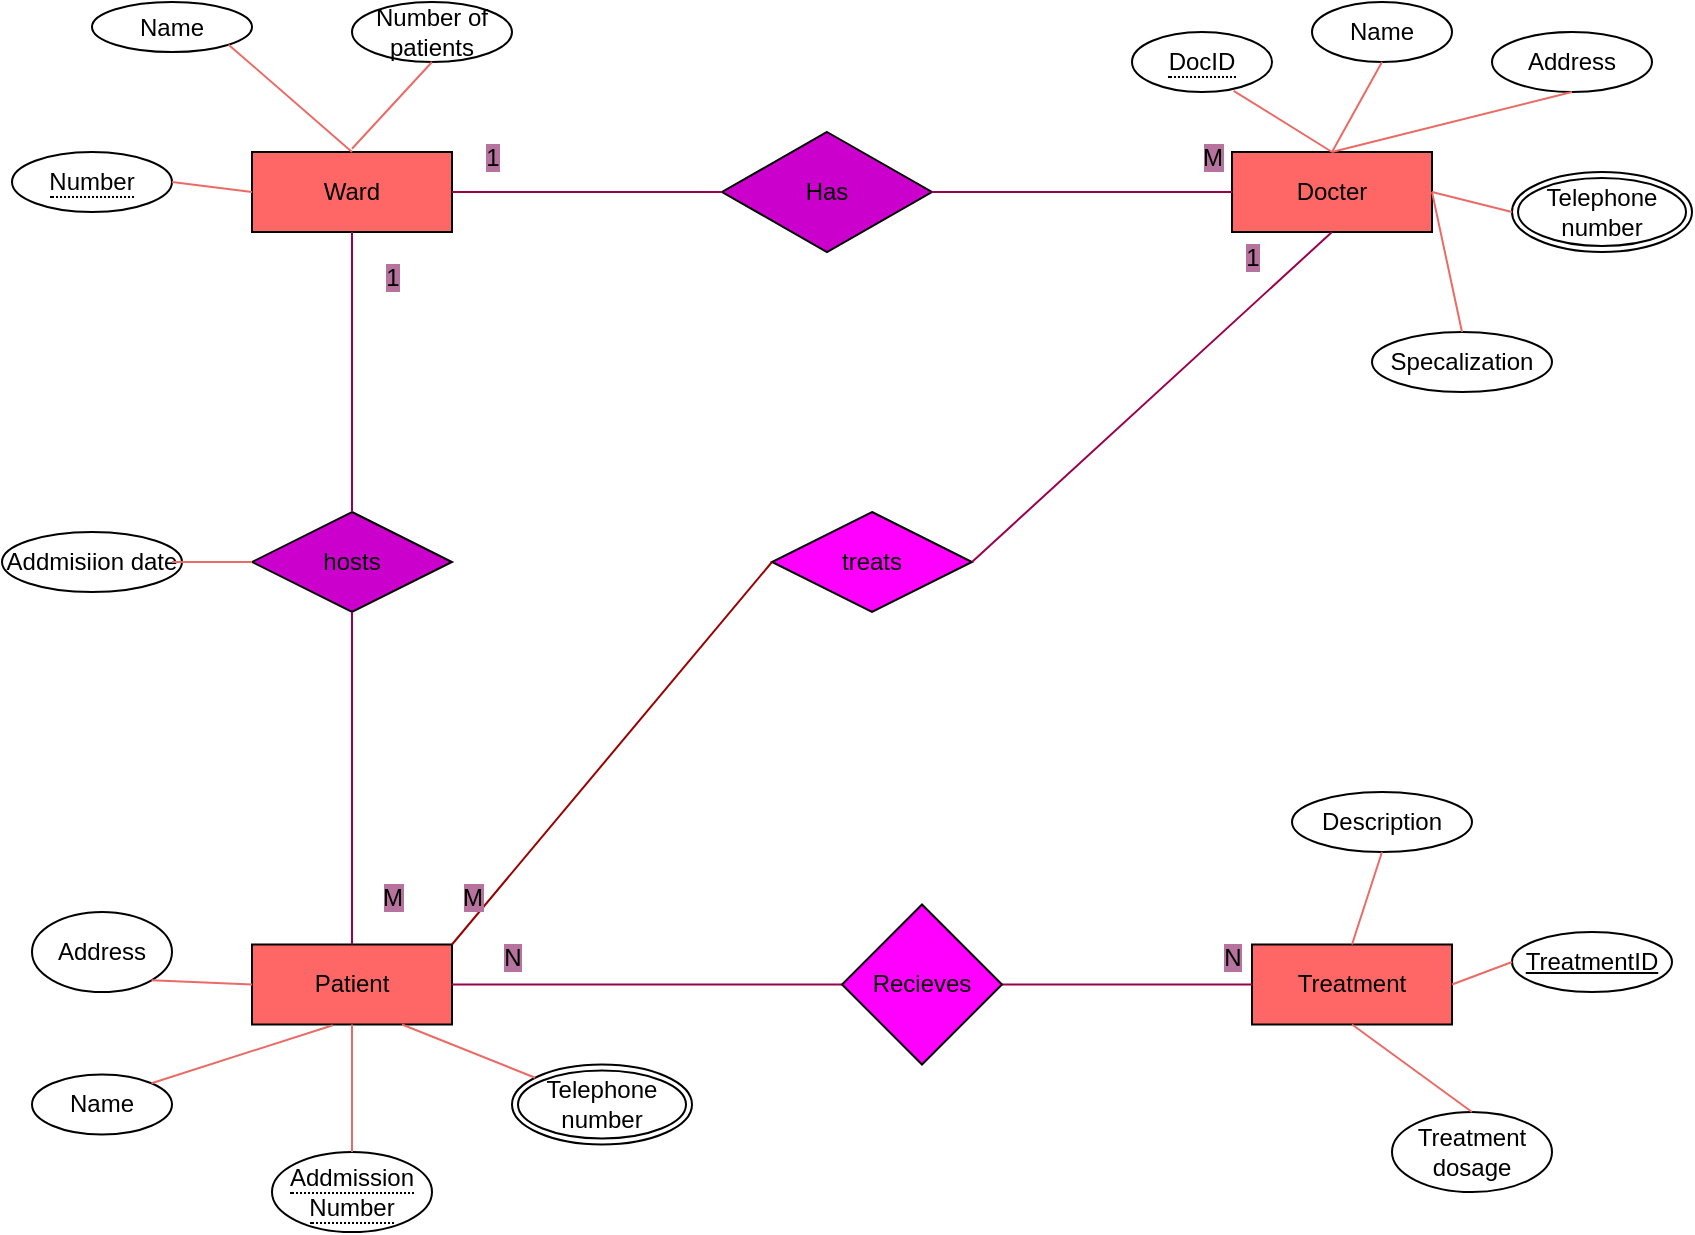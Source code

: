 <mxfile version="21.5.1" type="device">
  <diagram name="Page-1" id="QB279u-Uzv3YOnPBLhRw">
    <mxGraphModel dx="1276" dy="606" grid="1" gridSize="10" guides="1" tooltips="1" connect="1" arrows="1" fold="1" page="1" pageScale="1" pageWidth="850" pageHeight="1100" math="0" shadow="0">
      <root>
        <mxCell id="0" />
        <mxCell id="1" parent="0" />
        <mxCell id="6AeMXv5N6hAhkr4n7OZK-1" value="Ward" style="whiteSpace=wrap;html=1;align=center;fillColor=#FF6666;" vertex="1" parent="1">
          <mxGeometry x="130" y="100" width="100" height="40" as="geometry" />
        </mxCell>
        <mxCell id="6AeMXv5N6hAhkr4n7OZK-2" value="Docter" style="whiteSpace=wrap;html=1;align=center;fillColor=#FF6666;" vertex="1" parent="1">
          <mxGeometry x="620" y="100" width="100" height="40" as="geometry" />
        </mxCell>
        <mxCell id="6AeMXv5N6hAhkr4n7OZK-3" value="Treatment" style="whiteSpace=wrap;html=1;align=center;fillColor=#FF6666;" vertex="1" parent="1">
          <mxGeometry x="630" y="496.25" width="100" height="40" as="geometry" />
        </mxCell>
        <mxCell id="6AeMXv5N6hAhkr4n7OZK-4" value="Patient" style="whiteSpace=wrap;html=1;align=center;fillColor=#FF6666;" vertex="1" parent="1">
          <mxGeometry x="130" y="496.25" width="100" height="40" as="geometry" />
        </mxCell>
        <mxCell id="6AeMXv5N6hAhkr4n7OZK-5" value="hosts" style="shape=rhombus;perimeter=rhombusPerimeter;whiteSpace=wrap;html=1;align=center;fillColor=#CC00CC;" vertex="1" parent="1">
          <mxGeometry x="130" y="280" width="100" height="50" as="geometry" />
        </mxCell>
        <mxCell id="6AeMXv5N6hAhkr4n7OZK-6" value="Has" style="shape=rhombus;perimeter=rhombusPerimeter;whiteSpace=wrap;html=1;align=center;fillColor=#CC00CC;" vertex="1" parent="1">
          <mxGeometry x="365" y="90" width="105" height="60" as="geometry" />
        </mxCell>
        <mxCell id="6AeMXv5N6hAhkr4n7OZK-7" value="treats" style="shape=rhombus;perimeter=rhombusPerimeter;whiteSpace=wrap;html=1;align=center;fillColor=#FF00FF;" vertex="1" parent="1">
          <mxGeometry x="390" y="280" width="100" height="50" as="geometry" />
        </mxCell>
        <mxCell id="6AeMXv5N6hAhkr4n7OZK-9" value="" style="endArrow=none;html=1;rounded=0;exitX=1;exitY=0.5;exitDx=0;exitDy=0;entryX=0;entryY=0.5;entryDx=0;entryDy=0;strokeColor=#99004D;" edge="1" parent="1" source="6AeMXv5N6hAhkr4n7OZK-1" target="6AeMXv5N6hAhkr4n7OZK-6">
          <mxGeometry relative="1" as="geometry">
            <mxPoint x="340" y="310" as="sourcePoint" />
            <mxPoint x="500" y="310" as="targetPoint" />
          </mxGeometry>
        </mxCell>
        <mxCell id="6AeMXv5N6hAhkr4n7OZK-10" value="" style="endArrow=none;html=1;rounded=0;exitX=1;exitY=0.5;exitDx=0;exitDy=0;entryX=0;entryY=0.5;entryDx=0;entryDy=0;strokeColor=#99004D;" edge="1" parent="1" source="6AeMXv5N6hAhkr4n7OZK-6" target="6AeMXv5N6hAhkr4n7OZK-2">
          <mxGeometry relative="1" as="geometry">
            <mxPoint x="340" y="310" as="sourcePoint" />
            <mxPoint x="500" y="310" as="targetPoint" />
          </mxGeometry>
        </mxCell>
        <mxCell id="6AeMXv5N6hAhkr4n7OZK-11" value="" style="endArrow=none;html=1;rounded=0;exitX=0.5;exitY=1;exitDx=0;exitDy=0;entryX=0.5;entryY=0;entryDx=0;entryDy=0;strokeColor=#99004D;" edge="1" parent="1" source="6AeMXv5N6hAhkr4n7OZK-1" target="6AeMXv5N6hAhkr4n7OZK-5">
          <mxGeometry relative="1" as="geometry">
            <mxPoint x="340" y="310" as="sourcePoint" />
            <mxPoint x="500" y="310" as="targetPoint" />
          </mxGeometry>
        </mxCell>
        <mxCell id="6AeMXv5N6hAhkr4n7OZK-12" value="" style="endArrow=none;html=1;rounded=0;exitX=0.5;exitY=1;exitDx=0;exitDy=0;entryX=0.5;entryY=0;entryDx=0;entryDy=0;strokeColor=#99004D;" edge="1" parent="1" source="6AeMXv5N6hAhkr4n7OZK-5" target="6AeMXv5N6hAhkr4n7OZK-4">
          <mxGeometry relative="1" as="geometry">
            <mxPoint x="340" y="310" as="sourcePoint" />
            <mxPoint x="500" y="310" as="targetPoint" />
          </mxGeometry>
        </mxCell>
        <mxCell id="6AeMXv5N6hAhkr4n7OZK-13" value="" style="endArrow=none;html=1;rounded=0;exitX=1;exitY=0.5;exitDx=0;exitDy=0;entryX=0;entryY=0.5;entryDx=0;entryDy=0;strokeColor=#99004D;" edge="1" parent="1" source="6AeMXv5N6hAhkr4n7OZK-25" target="6AeMXv5N6hAhkr4n7OZK-3">
          <mxGeometry relative="1" as="geometry">
            <mxPoint x="525" y="516.25" as="sourcePoint" />
            <mxPoint x="500" y="310" as="targetPoint" />
          </mxGeometry>
        </mxCell>
        <mxCell id="6AeMXv5N6hAhkr4n7OZK-14" value="" style="endArrow=none;html=1;rounded=0;exitX=1;exitY=0.5;exitDx=0;exitDy=0;entryX=0;entryY=0.5;entryDx=0;entryDy=0;strokeColor=#99004D;" edge="1" parent="1" source="6AeMXv5N6hAhkr4n7OZK-4">
          <mxGeometry relative="1" as="geometry">
            <mxPoint x="340" y="310" as="sourcePoint" />
            <mxPoint x="425" y="516.25" as="targetPoint" />
          </mxGeometry>
        </mxCell>
        <mxCell id="6AeMXv5N6hAhkr4n7OZK-15" value="" style="endArrow=none;html=1;rounded=0;exitX=1;exitY=0;exitDx=0;exitDy=0;entryX=0;entryY=0.5;entryDx=0;entryDy=0;strokeColor=#990000;" edge="1" parent="1" source="6AeMXv5N6hAhkr4n7OZK-4" target="6AeMXv5N6hAhkr4n7OZK-7">
          <mxGeometry relative="1" as="geometry">
            <mxPoint x="340" y="310" as="sourcePoint" />
            <mxPoint x="500" y="310" as="targetPoint" />
          </mxGeometry>
        </mxCell>
        <mxCell id="6AeMXv5N6hAhkr4n7OZK-17" value="" style="endArrow=none;html=1;rounded=0;entryX=0.5;entryY=1;entryDx=0;entryDy=0;exitX=1;exitY=0.5;exitDx=0;exitDy=0;strokeColor=#99004D;" edge="1" parent="1" source="6AeMXv5N6hAhkr4n7OZK-7" target="6AeMXv5N6hAhkr4n7OZK-2">
          <mxGeometry relative="1" as="geometry">
            <mxPoint x="490" y="300" as="sourcePoint" />
            <mxPoint x="500" y="310" as="targetPoint" />
          </mxGeometry>
        </mxCell>
        <mxCell id="6AeMXv5N6hAhkr4n7OZK-18" value="&lt;span style=&quot;border-bottom: 1px dotted&quot;&gt;Addmission Number&lt;/span&gt;" style="ellipse;whiteSpace=wrap;html=1;align=center;" vertex="1" parent="1">
          <mxGeometry x="140" y="600" width="80" height="40" as="geometry" />
        </mxCell>
        <mxCell id="6AeMXv5N6hAhkr4n7OZK-19" value="&lt;span style=&quot;border-bottom: 1px dotted&quot;&gt;DocID&lt;/span&gt;" style="ellipse;whiteSpace=wrap;html=1;align=center;" vertex="1" parent="1">
          <mxGeometry x="570" y="40" width="70" height="30" as="geometry" />
        </mxCell>
        <mxCell id="6AeMXv5N6hAhkr4n7OZK-20" value="&lt;span style=&quot;border-bottom: 1px dotted&quot;&gt;Number&lt;/span&gt;" style="ellipse;whiteSpace=wrap;html=1;align=center;" vertex="1" parent="1">
          <mxGeometry x="10" y="100" width="80" height="30" as="geometry" />
        </mxCell>
        <mxCell id="6AeMXv5N6hAhkr4n7OZK-21" value="TreatmentID" style="ellipse;whiteSpace=wrap;html=1;align=center;fontStyle=4;" vertex="1" parent="1">
          <mxGeometry x="760" y="490" width="80" height="30" as="geometry" />
        </mxCell>
        <mxCell id="6AeMXv5N6hAhkr4n7OZK-22" value="Name" style="ellipse;whiteSpace=wrap;html=1;align=center;" vertex="1" parent="1">
          <mxGeometry x="660" y="25" width="70" height="30" as="geometry" />
        </mxCell>
        <mxCell id="6AeMXv5N6hAhkr4n7OZK-23" value="Number of patients" style="ellipse;whiteSpace=wrap;html=1;align=center;" vertex="1" parent="1">
          <mxGeometry x="180" y="25" width="80" height="30" as="geometry" />
        </mxCell>
        <mxCell id="6AeMXv5N6hAhkr4n7OZK-24" value="Name" style="ellipse;whiteSpace=wrap;html=1;align=center;" vertex="1" parent="1">
          <mxGeometry x="50" y="25" width="80" height="25" as="geometry" />
        </mxCell>
        <mxCell id="6AeMXv5N6hAhkr4n7OZK-25" value="Recieves" style="rhombus;whiteSpace=wrap;html=1;fillColor=#FF00FF;" vertex="1" parent="1">
          <mxGeometry x="425" y="476.25" width="80" height="80" as="geometry" />
        </mxCell>
        <mxCell id="6AeMXv5N6hAhkr4n7OZK-27" value="" style="endArrow=none;html=1;rounded=0;strokeColor=#EA6B66;exitX=1;exitY=0.5;exitDx=0;exitDy=0;entryX=0;entryY=0.5;entryDx=0;entryDy=0;" edge="1" parent="1" source="6AeMXv5N6hAhkr4n7OZK-20" target="6AeMXv5N6hAhkr4n7OZK-1">
          <mxGeometry relative="1" as="geometry">
            <mxPoint x="340" y="310" as="sourcePoint" />
            <mxPoint x="500" y="310" as="targetPoint" />
          </mxGeometry>
        </mxCell>
        <mxCell id="6AeMXv5N6hAhkr4n7OZK-28" value="" style="endArrow=none;html=1;rounded=0;exitX=1;exitY=1;exitDx=0;exitDy=0;entryX=0.5;entryY=0;entryDx=0;entryDy=0;strokeColor=#EA6B66;" edge="1" parent="1" source="6AeMXv5N6hAhkr4n7OZK-24" target="6AeMXv5N6hAhkr4n7OZK-1">
          <mxGeometry relative="1" as="geometry">
            <mxPoint x="340" y="310" as="sourcePoint" />
            <mxPoint x="500" y="310" as="targetPoint" />
          </mxGeometry>
        </mxCell>
        <mxCell id="6AeMXv5N6hAhkr4n7OZK-29" value="" style="endArrow=none;html=1;rounded=0;entryX=0.5;entryY=1;entryDx=0;entryDy=0;strokeColor=#EA6B66;" edge="1" parent="1" target="6AeMXv5N6hAhkr4n7OZK-23">
          <mxGeometry relative="1" as="geometry">
            <mxPoint x="180" y="98.4" as="sourcePoint" />
            <mxPoint x="500" y="310" as="targetPoint" />
          </mxGeometry>
        </mxCell>
        <mxCell id="6AeMXv5N6hAhkr4n7OZK-31" value="Description" style="ellipse;whiteSpace=wrap;html=1;align=center;" vertex="1" parent="1">
          <mxGeometry x="650" y="420" width="90" height="30" as="geometry" />
        </mxCell>
        <mxCell id="6AeMXv5N6hAhkr4n7OZK-32" value="Specalization" style="ellipse;whiteSpace=wrap;html=1;align=center;" vertex="1" parent="1">
          <mxGeometry x="690" y="190" width="90" height="30" as="geometry" />
        </mxCell>
        <mxCell id="6AeMXv5N6hAhkr4n7OZK-33" value="Address" style="ellipse;whiteSpace=wrap;html=1;align=center;" vertex="1" parent="1">
          <mxGeometry x="750" y="40" width="80" height="30" as="geometry" />
        </mxCell>
        <mxCell id="6AeMXv5N6hAhkr4n7OZK-34" value="Telephone number" style="ellipse;shape=doubleEllipse;margin=3;whiteSpace=wrap;html=1;align=center;" vertex="1" parent="1">
          <mxGeometry x="760" y="110" width="90" height="40" as="geometry" />
        </mxCell>
        <mxCell id="6AeMXv5N6hAhkr4n7OZK-35" value="" style="endArrow=none;html=1;rounded=0;entryX=0;entryY=0.5;entryDx=0;entryDy=0;exitX=1;exitY=0.5;exitDx=0;exitDy=0;strokeColor=#EA6B66;" edge="1" parent="1" source="6AeMXv5N6hAhkr4n7OZK-2" target="6AeMXv5N6hAhkr4n7OZK-34">
          <mxGeometry relative="1" as="geometry">
            <mxPoint x="340" y="190" as="sourcePoint" />
            <mxPoint x="500" y="190" as="targetPoint" />
          </mxGeometry>
        </mxCell>
        <mxCell id="6AeMXv5N6hAhkr4n7OZK-36" value="" style="endArrow=none;html=1;rounded=0;entryX=0.5;entryY=1;entryDx=0;entryDy=0;strokeColor=#EA6B66;" edge="1" parent="1" target="6AeMXv5N6hAhkr4n7OZK-33">
          <mxGeometry relative="1" as="geometry">
            <mxPoint x="670" y="100" as="sourcePoint" />
            <mxPoint x="500" y="190" as="targetPoint" />
          </mxGeometry>
        </mxCell>
        <mxCell id="6AeMXv5N6hAhkr4n7OZK-37" value="" style="endArrow=none;html=1;rounded=0;exitX=0.5;exitY=1;exitDx=0;exitDy=0;strokeColor=#EA6B66;" edge="1" parent="1" source="6AeMXv5N6hAhkr4n7OZK-22">
          <mxGeometry relative="1" as="geometry">
            <mxPoint x="340" y="190" as="sourcePoint" />
            <mxPoint x="670" y="100" as="targetPoint" />
          </mxGeometry>
        </mxCell>
        <mxCell id="6AeMXv5N6hAhkr4n7OZK-38" value="" style="endArrow=none;html=1;rounded=0;exitX=0.726;exitY=0.98;exitDx=0;exitDy=0;exitPerimeter=0;entryX=0.5;entryY=0;entryDx=0;entryDy=0;strokeColor=#EA6B66;" edge="1" parent="1" source="6AeMXv5N6hAhkr4n7OZK-19" target="6AeMXv5N6hAhkr4n7OZK-2">
          <mxGeometry relative="1" as="geometry">
            <mxPoint x="340" y="190" as="sourcePoint" />
            <mxPoint x="500" y="190" as="targetPoint" />
          </mxGeometry>
        </mxCell>
        <mxCell id="6AeMXv5N6hAhkr4n7OZK-39" value="" style="endArrow=none;html=1;rounded=0;entryX=0.5;entryY=0;entryDx=0;entryDy=0;exitX=1;exitY=0.5;exitDx=0;exitDy=0;strokeColor=#EA6B66;" edge="1" parent="1" source="6AeMXv5N6hAhkr4n7OZK-2" target="6AeMXv5N6hAhkr4n7OZK-32">
          <mxGeometry relative="1" as="geometry">
            <mxPoint x="340" y="190" as="sourcePoint" />
            <mxPoint x="500" y="190" as="targetPoint" />
          </mxGeometry>
        </mxCell>
        <mxCell id="6AeMXv5N6hAhkr4n7OZK-40" value="Address" style="ellipse;whiteSpace=wrap;html=1;align=center;" vertex="1" parent="1">
          <mxGeometry x="20" y="480" width="70" height="40" as="geometry" />
        </mxCell>
        <mxCell id="6AeMXv5N6hAhkr4n7OZK-41" value="Name" style="ellipse;whiteSpace=wrap;html=1;align=center;" vertex="1" parent="1">
          <mxGeometry x="20" y="561.25" width="70" height="30" as="geometry" />
        </mxCell>
        <mxCell id="6AeMXv5N6hAhkr4n7OZK-42" value="Treatment dosage" style="ellipse;whiteSpace=wrap;html=1;align=center;" vertex="1" parent="1">
          <mxGeometry x="700" y="580" width="80" height="40" as="geometry" />
        </mxCell>
        <mxCell id="6AeMXv5N6hAhkr4n7OZK-43" value="" style="endArrow=none;html=1;rounded=0;entryX=0;entryY=0.5;entryDx=0;entryDy=0;exitX=1;exitY=0.5;exitDx=0;exitDy=0;strokeColor=#EA6B66;" edge="1" parent="1" source="6AeMXv5N6hAhkr4n7OZK-3" target="6AeMXv5N6hAhkr4n7OZK-21">
          <mxGeometry relative="1" as="geometry">
            <mxPoint x="340" y="380" as="sourcePoint" />
            <mxPoint x="500" y="380" as="targetPoint" />
          </mxGeometry>
        </mxCell>
        <mxCell id="6AeMXv5N6hAhkr4n7OZK-45" value="" style="endArrow=none;html=1;rounded=0;entryX=0.5;entryY=0;entryDx=0;entryDy=0;exitX=0.5;exitY=1;exitDx=0;exitDy=0;strokeColor=#EA6B66;" edge="1" parent="1" source="6AeMXv5N6hAhkr4n7OZK-31" target="6AeMXv5N6hAhkr4n7OZK-3">
          <mxGeometry relative="1" as="geometry">
            <mxPoint x="340" y="380" as="sourcePoint" />
            <mxPoint x="500" y="380" as="targetPoint" />
          </mxGeometry>
        </mxCell>
        <mxCell id="6AeMXv5N6hAhkr4n7OZK-48" value="" style="endArrow=none;html=1;rounded=0;entryX=0.5;entryY=0;entryDx=0;entryDy=0;exitX=0.5;exitY=1;exitDx=0;exitDy=0;strokeColor=#EA6B66;" edge="1" parent="1" source="6AeMXv5N6hAhkr4n7OZK-3" target="6AeMXv5N6hAhkr4n7OZK-42">
          <mxGeometry relative="1" as="geometry">
            <mxPoint x="340" y="380" as="sourcePoint" />
            <mxPoint x="500" y="380" as="targetPoint" />
          </mxGeometry>
        </mxCell>
        <mxCell id="6AeMXv5N6hAhkr4n7OZK-49" value="Telephone number" style="ellipse;shape=doubleEllipse;margin=3;whiteSpace=wrap;html=1;align=center;" vertex="1" parent="1">
          <mxGeometry x="260" y="556.25" width="90" height="40" as="geometry" />
        </mxCell>
        <mxCell id="6AeMXv5N6hAhkr4n7OZK-50" value="Addmisiion date" style="ellipse;whiteSpace=wrap;html=1;align=center;" vertex="1" parent="1">
          <mxGeometry x="5" y="290" width="90" height="30" as="geometry" />
        </mxCell>
        <mxCell id="6AeMXv5N6hAhkr4n7OZK-52" value="" style="endArrow=none;html=1;rounded=0;entryX=0;entryY=0.5;entryDx=0;entryDy=0;strokeColor=#EA6B66;" edge="1" parent="1" target="6AeMXv5N6hAhkr4n7OZK-5">
          <mxGeometry relative="1" as="geometry">
            <mxPoint x="90" y="305" as="sourcePoint" />
            <mxPoint x="500" y="380" as="targetPoint" />
          </mxGeometry>
        </mxCell>
        <mxCell id="6AeMXv5N6hAhkr4n7OZK-53" value="" style="endArrow=none;html=1;rounded=0;exitX=1;exitY=1;exitDx=0;exitDy=0;entryX=0;entryY=0.5;entryDx=0;entryDy=0;strokeColor=#EA6B66;" edge="1" parent="1" source="6AeMXv5N6hAhkr4n7OZK-40" target="6AeMXv5N6hAhkr4n7OZK-4">
          <mxGeometry relative="1" as="geometry">
            <mxPoint x="340" y="380" as="sourcePoint" />
            <mxPoint x="500" y="380" as="targetPoint" />
          </mxGeometry>
        </mxCell>
        <mxCell id="6AeMXv5N6hAhkr4n7OZK-54" value="" style="endArrow=none;html=1;rounded=0;exitX=1;exitY=0;exitDx=0;exitDy=0;entryX=0.404;entryY=1.009;entryDx=0;entryDy=0;entryPerimeter=0;strokeColor=#EA6B66;" edge="1" parent="1" source="6AeMXv5N6hAhkr4n7OZK-41" target="6AeMXv5N6hAhkr4n7OZK-4">
          <mxGeometry relative="1" as="geometry">
            <mxPoint x="340" y="380" as="sourcePoint" />
            <mxPoint x="500" y="380" as="targetPoint" />
          </mxGeometry>
        </mxCell>
        <mxCell id="6AeMXv5N6hAhkr4n7OZK-55" value="" style="endArrow=none;html=1;rounded=0;exitX=0.5;exitY=0;exitDx=0;exitDy=0;entryX=0.5;entryY=1;entryDx=0;entryDy=0;strokeColor=#EA6B66;" edge="1" parent="1" source="6AeMXv5N6hAhkr4n7OZK-18" target="6AeMXv5N6hAhkr4n7OZK-4">
          <mxGeometry relative="1" as="geometry">
            <mxPoint x="340" y="380" as="sourcePoint" />
            <mxPoint x="190" y="550" as="targetPoint" />
          </mxGeometry>
        </mxCell>
        <mxCell id="6AeMXv5N6hAhkr4n7OZK-56" value="" style="endArrow=none;html=1;rounded=0;entryX=0.75;entryY=1;entryDx=0;entryDy=0;strokeColor=#EA6B66;" edge="1" parent="1" source="6AeMXv5N6hAhkr4n7OZK-49" target="6AeMXv5N6hAhkr4n7OZK-4">
          <mxGeometry relative="1" as="geometry">
            <mxPoint x="340" y="380" as="sourcePoint" />
            <mxPoint x="500" y="380" as="targetPoint" />
          </mxGeometry>
        </mxCell>
        <mxCell id="6AeMXv5N6hAhkr4n7OZK-58" value="&lt;span style=&quot;background-color: rgb(181, 115, 157);&quot;&gt;1&lt;/span&gt;" style="text;html=1;align=center;verticalAlign=middle;resizable=0;points=[];autosize=1;strokeColor=none;fillColor=none;" vertex="1" parent="1">
          <mxGeometry x="235" y="88" width="30" height="30" as="geometry" />
        </mxCell>
        <mxCell id="6AeMXv5N6hAhkr4n7OZK-59" value="&lt;span style=&quot;background-color: rgb(181, 115, 157);&quot;&gt;M&lt;/span&gt;" style="text;html=1;align=center;verticalAlign=middle;resizable=0;points=[];autosize=1;strokeColor=none;fillColor=none;" vertex="1" parent="1">
          <mxGeometry x="595" y="88" width="30" height="30" as="geometry" />
        </mxCell>
        <mxCell id="6AeMXv5N6hAhkr4n7OZK-61" value="&lt;span style=&quot;background-color: rgb(181, 115, 157);&quot;&gt;1&lt;/span&gt;" style="text;html=1;align=center;verticalAlign=middle;resizable=0;points=[];autosize=1;strokeColor=none;fillColor=none;" vertex="1" parent="1">
          <mxGeometry x="185" y="148" width="30" height="30" as="geometry" />
        </mxCell>
        <mxCell id="6AeMXv5N6hAhkr4n7OZK-62" value="&lt;span style=&quot;background-color: rgb(181, 115, 157);&quot;&gt;M&lt;/span&gt;" style="text;html=1;align=center;verticalAlign=middle;resizable=0;points=[];autosize=1;strokeColor=none;fillColor=none;" vertex="1" parent="1">
          <mxGeometry x="185" y="458" width="30" height="30" as="geometry" />
        </mxCell>
        <mxCell id="6AeMXv5N6hAhkr4n7OZK-63" value="&lt;span style=&quot;background-color: rgb(181, 115, 157);&quot;&gt;1&lt;/span&gt;" style="text;html=1;align=center;verticalAlign=middle;resizable=0;points=[];autosize=1;strokeColor=none;fillColor=none;" vertex="1" parent="1">
          <mxGeometry x="615" y="138" width="30" height="30" as="geometry" />
        </mxCell>
        <mxCell id="6AeMXv5N6hAhkr4n7OZK-65" value="&lt;span style=&quot;background-color: rgb(181, 115, 157);&quot;&gt;M&lt;/span&gt;" style="text;html=1;align=center;verticalAlign=middle;resizable=0;points=[];autosize=1;strokeColor=none;fillColor=none;" vertex="1" parent="1">
          <mxGeometry x="225" y="458" width="30" height="30" as="geometry" />
        </mxCell>
        <mxCell id="6AeMXv5N6hAhkr4n7OZK-66" value="&lt;span style=&quot;background-color: rgb(181, 115, 157);&quot;&gt;N&lt;/span&gt;" style="text;html=1;align=center;verticalAlign=middle;resizable=0;points=[];autosize=1;strokeColor=none;fillColor=none;" vertex="1" parent="1">
          <mxGeometry x="245" y="488" width="30" height="30" as="geometry" />
        </mxCell>
        <mxCell id="6AeMXv5N6hAhkr4n7OZK-67" value="&lt;span style=&quot;background-color: rgb(181, 115, 157);&quot;&gt;N&lt;/span&gt;" style="text;html=1;align=center;verticalAlign=middle;resizable=0;points=[];autosize=1;strokeColor=none;fillColor=none;" vertex="1" parent="1">
          <mxGeometry x="605" y="488" width="30" height="30" as="geometry" />
        </mxCell>
      </root>
    </mxGraphModel>
  </diagram>
</mxfile>
